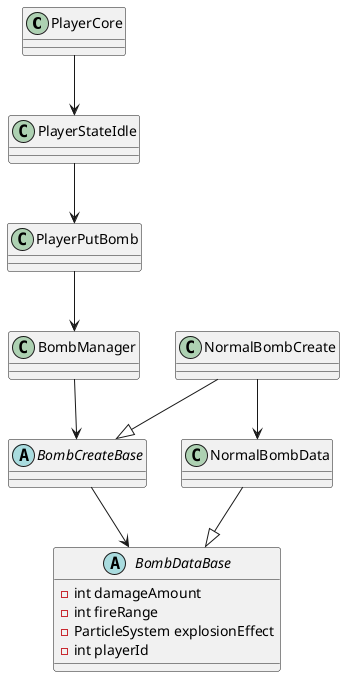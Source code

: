 ﻿@startuml
PlayerCore --> PlayerStateIdle
PlayerStateIdle --> PlayerPutBomb
NormalBombData --|> BombDataBase
NormalBombCreate --|> BombCreateBase
BombCreateBase --> BombDataBase
NormalBombCreate --> NormalBombData
BombManager --> BombCreateBase
PlayerPutBomb --> BombManager
class PlayerCore
{

}

class PlayerStateIdle
{
}

abstract class BombDataBase
{
- int damageAmount
- int fireRange
- ParticleSystem explosionEffect
- int playerId
}

abstract class BombCreateBase
{
}

class NormalBombCreate
{
}

class BombManager
{
}

class PlayerPutBomb
{
}

class NormalBombData
{
}
@enduml